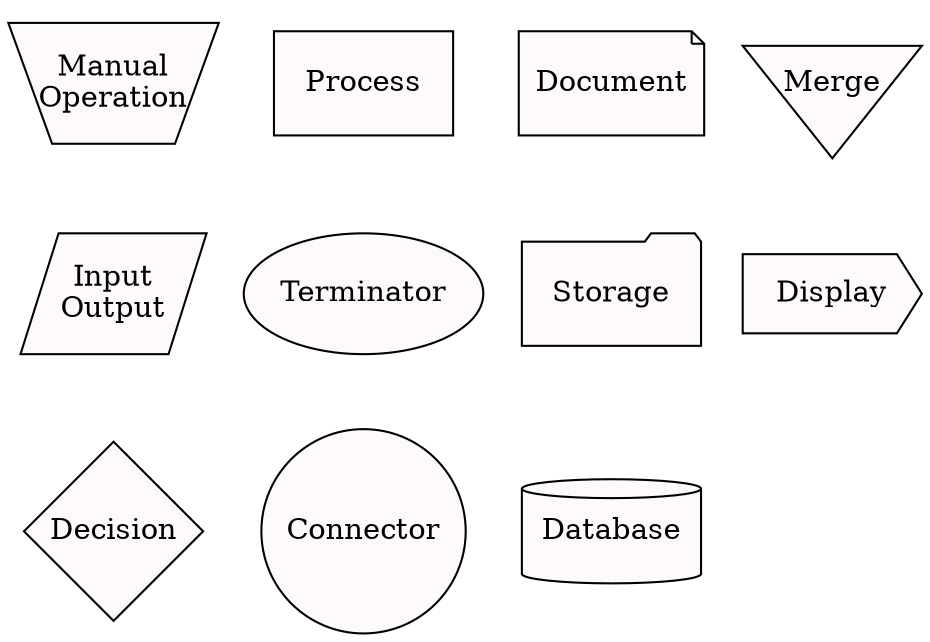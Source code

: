 digraph flowchart_symbols {
    bgcolor=invis
    node [style=filled fillcolor=snow]
    edge [style=invis]
    manual_op [shape=invtrapezium label="Manual\nOperation" height=.8 width=1.4 fixedsize=true]
    io [shape=parallelogram label="Input\nOutput" height=.8 width=1.2 fixedsize=true]
    decision [shape=diamond label=Decision fixedsize=true, height=1.2, width=1.2]
    process [shape=box label=Process height=0.7 width=1.2]
    terminator [shape=ellipse label=Terminator height=.8 width=1.6]
    connector [shape=circle label=Connector height=.8]
    storage [shape=folder label=Storage height=0.7 width=1.2]
    db [shape=cylinder label=Database height=0.7 width=1.2]
    document [shape=note label=Document height=0.7 width=1.2]
    merge [shape=invtriangle label=Merge fixedsize=true, height=1, width=1.2]
    display [shape=cds label=Display height=0.7 width=1.2]
    manual_op -> io -> decision
    process -> terminator -> connector
    document -> storage -> db
    merge -> display
}
